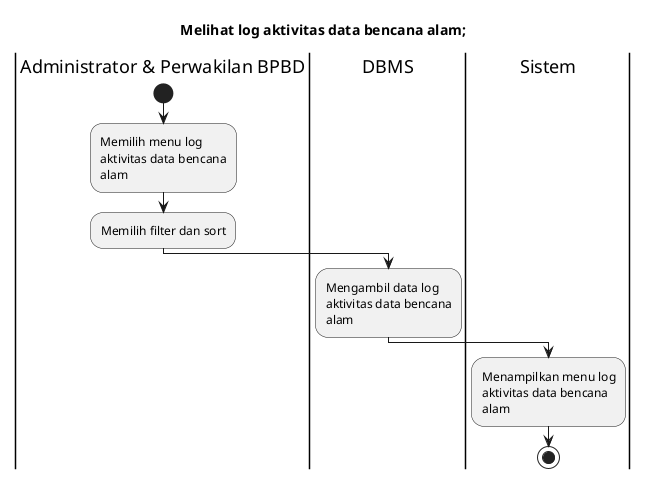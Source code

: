 @startuml UC-MGDISASTER-013 - Melihat log aktivitas data bencana alam;
skinparam wrapWidth 140

title Melihat log aktivitas data bencana alam;

|Administrator & Perwakilan BPBD|
start
:Memilih menu log aktivitas data bencana alam;
:Memilih filter dan sort;

|DBMS|
:Mengambil data log aktivitas data bencana alam;

|Sistem|
:Menampilkan menu log aktivitas data bencana alam;

stop

@enduml